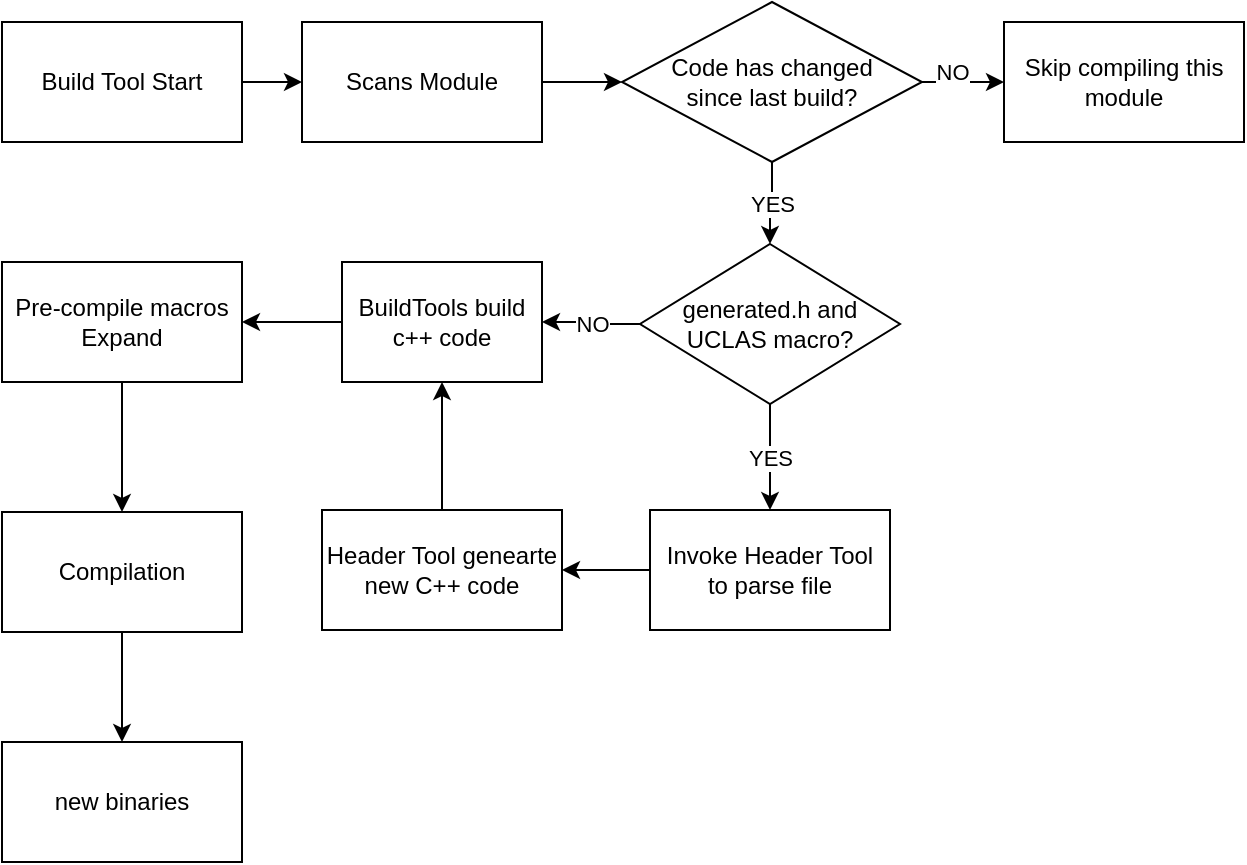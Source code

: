 <mxfile version="18.0.6" type="device"><diagram id="V11vinS8SXGk8iOJ3ibI" name="第 1 页"><mxGraphModel dx="1054" dy="655" grid="1" gridSize="10" guides="1" tooltips="1" connect="1" arrows="1" fold="1" page="1" pageScale="1" pageWidth="827" pageHeight="1169" math="0" shadow="0"><root><mxCell id="0"/><mxCell id="1" parent="0"/><mxCell id="WTjSjFqwQmk7k6kStsx9-4" value="" style="edgeStyle=orthogonalEdgeStyle;rounded=0;orthogonalLoop=1;jettySize=auto;html=1;" edge="1" parent="1" source="WTjSjFqwQmk7k6kStsx9-1" target="WTjSjFqwQmk7k6kStsx9-3"><mxGeometry relative="1" as="geometry"/></mxCell><mxCell id="WTjSjFqwQmk7k6kStsx9-1" value="Build Tool Start" style="rounded=0;whiteSpace=wrap;html=1;" vertex="1" parent="1"><mxGeometry y="10" width="120" height="60" as="geometry"/></mxCell><mxCell id="WTjSjFqwQmk7k6kStsx9-6" value="" style="edgeStyle=orthogonalEdgeStyle;rounded=0;orthogonalLoop=1;jettySize=auto;html=1;" edge="1" parent="1" source="WTjSjFqwQmk7k6kStsx9-3"><mxGeometry relative="1" as="geometry"><mxPoint x="310" y="40" as="targetPoint"/></mxGeometry></mxCell><mxCell id="WTjSjFqwQmk7k6kStsx9-3" value="Scans Module" style="whiteSpace=wrap;html=1;rounded=0;" vertex="1" parent="1"><mxGeometry x="150" y="10" width="120" height="60" as="geometry"/></mxCell><mxCell id="WTjSjFqwQmk7k6kStsx9-13" value="" style="edgeStyle=orthogonalEdgeStyle;rounded=0;orthogonalLoop=1;jettySize=auto;html=1;" edge="1" parent="1" source="WTjSjFqwQmk7k6kStsx9-11" target="WTjSjFqwQmk7k6kStsx9-12"><mxGeometry relative="1" as="geometry"/></mxCell><mxCell id="WTjSjFqwQmk7k6kStsx9-20" value="NO" style="edgeLabel;html=1;align=center;verticalAlign=middle;resizable=0;points=[];" vertex="1" connectable="0" parent="WTjSjFqwQmk7k6kStsx9-13"><mxGeometry x="-0.268" y="5" relative="1" as="geometry"><mxPoint as="offset"/></mxGeometry></mxCell><mxCell id="WTjSjFqwQmk7k6kStsx9-15" value="YES" style="edgeStyle=orthogonalEdgeStyle;rounded=0;orthogonalLoop=1;jettySize=auto;html=1;entryX=0.5;entryY=0;entryDx=0;entryDy=0;" edge="1" parent="1" source="WTjSjFqwQmk7k6kStsx9-11" target="WTjSjFqwQmk7k6kStsx9-18"><mxGeometry relative="1" as="geometry"><mxPoint x="385" y="170" as="targetPoint"/></mxGeometry></mxCell><mxCell id="WTjSjFqwQmk7k6kStsx9-11" value="&lt;span style=&quot;&quot;&gt;Code has changed &lt;br&gt;since last build?&lt;/span&gt;" style="rhombus;whiteSpace=wrap;html=1;" vertex="1" parent="1"><mxGeometry x="310" width="150" height="80" as="geometry"/></mxCell><mxCell id="WTjSjFqwQmk7k6kStsx9-12" value="Skip compiling this module" style="whiteSpace=wrap;html=1;" vertex="1" parent="1"><mxGeometry x="501" y="10" width="120" height="60" as="geometry"/></mxCell><mxCell id="WTjSjFqwQmk7k6kStsx9-29" value="" style="edgeStyle=orthogonalEdgeStyle;rounded=0;orthogonalLoop=1;jettySize=auto;html=1;" edge="1" parent="1" source="WTjSjFqwQmk7k6kStsx9-16" target="WTjSjFqwQmk7k6kStsx9-28"><mxGeometry relative="1" as="geometry"/></mxCell><mxCell id="WTjSjFqwQmk7k6kStsx9-16" value="BuildTools build c++ code" style="whiteSpace=wrap;html=1;" vertex="1" parent="1"><mxGeometry x="170" y="130" width="100" height="60" as="geometry"/></mxCell><mxCell id="WTjSjFqwQmk7k6kStsx9-19" value="NO" style="edgeStyle=orthogonalEdgeStyle;rounded=0;orthogonalLoop=1;jettySize=auto;html=1;" edge="1" parent="1" source="WTjSjFqwQmk7k6kStsx9-18" target="WTjSjFqwQmk7k6kStsx9-16"><mxGeometry relative="1" as="geometry"/></mxCell><mxCell id="WTjSjFqwQmk7k6kStsx9-24" value="YES" style="edgeStyle=orthogonalEdgeStyle;rounded=0;orthogonalLoop=1;jettySize=auto;html=1;" edge="1" parent="1" source="WTjSjFqwQmk7k6kStsx9-18" target="WTjSjFqwQmk7k6kStsx9-23"><mxGeometry relative="1" as="geometry"/></mxCell><mxCell id="WTjSjFqwQmk7k6kStsx9-18" value="&lt;span style=&quot;&quot;&gt;generated.h and UCLAS macro?&lt;/span&gt;" style="rhombus;whiteSpace=wrap;html=1;" vertex="1" parent="1"><mxGeometry x="319" y="121" width="130" height="80" as="geometry"/></mxCell><mxCell id="WTjSjFqwQmk7k6kStsx9-26" value="" style="edgeStyle=orthogonalEdgeStyle;rounded=0;orthogonalLoop=1;jettySize=auto;html=1;" edge="1" parent="1" source="WTjSjFqwQmk7k6kStsx9-23" target="WTjSjFqwQmk7k6kStsx9-25"><mxGeometry relative="1" as="geometry"/></mxCell><mxCell id="WTjSjFqwQmk7k6kStsx9-23" value="Invoke Header Tool&lt;br&gt;to parse file" style="whiteSpace=wrap;html=1;" vertex="1" parent="1"><mxGeometry x="324" y="254" width="120" height="60" as="geometry"/></mxCell><mxCell id="WTjSjFqwQmk7k6kStsx9-27" value="" style="edgeStyle=orthogonalEdgeStyle;rounded=0;orthogonalLoop=1;jettySize=auto;html=1;" edge="1" parent="1" source="WTjSjFqwQmk7k6kStsx9-25" target="WTjSjFqwQmk7k6kStsx9-16"><mxGeometry relative="1" as="geometry"/></mxCell><mxCell id="WTjSjFqwQmk7k6kStsx9-25" value="Header Tool genearte&lt;br&gt;new C++ code" style="whiteSpace=wrap;html=1;" vertex="1" parent="1"><mxGeometry x="160" y="254" width="120" height="60" as="geometry"/></mxCell><mxCell id="WTjSjFqwQmk7k6kStsx9-31" value="" style="edgeStyle=orthogonalEdgeStyle;rounded=0;orthogonalLoop=1;jettySize=auto;html=1;" edge="1" parent="1" source="WTjSjFqwQmk7k6kStsx9-28" target="WTjSjFqwQmk7k6kStsx9-30"><mxGeometry relative="1" as="geometry"/></mxCell><mxCell id="WTjSjFqwQmk7k6kStsx9-28" value="Pre-compile macros Expand" style="whiteSpace=wrap;html=1;" vertex="1" parent="1"><mxGeometry y="130" width="120" height="60" as="geometry"/></mxCell><mxCell id="WTjSjFqwQmk7k6kStsx9-33" value="" style="edgeStyle=orthogonalEdgeStyle;rounded=0;orthogonalLoop=1;jettySize=auto;html=1;" edge="1" parent="1" source="WTjSjFqwQmk7k6kStsx9-30" target="WTjSjFqwQmk7k6kStsx9-32"><mxGeometry relative="1" as="geometry"/></mxCell><mxCell id="WTjSjFqwQmk7k6kStsx9-30" value="Compilation" style="whiteSpace=wrap;html=1;" vertex="1" parent="1"><mxGeometry y="255" width="120" height="60" as="geometry"/></mxCell><mxCell id="WTjSjFqwQmk7k6kStsx9-32" value="new binaries" style="whiteSpace=wrap;html=1;" vertex="1" parent="1"><mxGeometry y="370" width="120" height="60" as="geometry"/></mxCell></root></mxGraphModel></diagram></mxfile>